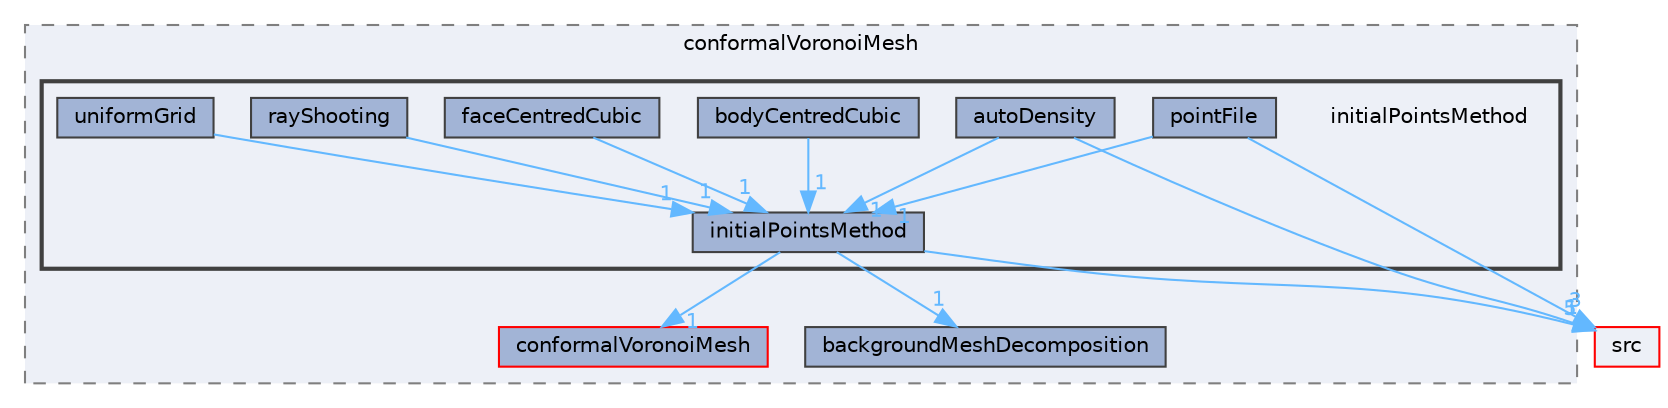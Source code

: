 digraph "applications/utilities/mesh/generation/foamyMesh/conformalVoronoiMesh/initialPointsMethod"
{
 // LATEX_PDF_SIZE
  bgcolor="transparent";
  edge [fontname=Helvetica,fontsize=10,labelfontname=Helvetica,labelfontsize=10];
  node [fontname=Helvetica,fontsize=10,shape=box,height=0.2,width=0.4];
  compound=true
  subgraph clusterdir_616e89101b4d92e7765258ddbabd9ee1 {
    graph [ bgcolor="#edf0f7", pencolor="grey50", label="conformalVoronoiMesh", fontname=Helvetica,fontsize=10 style="filled,dashed", URL="dir_616e89101b4d92e7765258ddbabd9ee1.html",tooltip=""]
  dir_38479fab6fd543e227b5b42ac4c0dfc7 [label="conformalVoronoiMesh", fillcolor="#a2b4d6", color="red", style="filled", URL="dir_38479fab6fd543e227b5b42ac4c0dfc7.html",tooltip=""];
  dir_bc43d8325f9052bcda93babf76ac9548 [label="backgroundMeshDecomposition", fillcolor="#a2b4d6", color="grey25", style="filled", URL="dir_bc43d8325f9052bcda93babf76ac9548.html",tooltip=""];
  subgraph clusterdir_8fe8a2be90de25befe5b2e9b512a52aa {
    graph [ bgcolor="#edf0f7", pencolor="grey25", label="", fontname=Helvetica,fontsize=10 style="filled,bold", URL="dir_8fe8a2be90de25befe5b2e9b512a52aa.html",tooltip=""]
    dir_8fe8a2be90de25befe5b2e9b512a52aa [shape=plaintext, label="initialPointsMethod"];
  dir_fb788151beb32d24d5bd35e70d334477 [label="autoDensity", fillcolor="#a2b4d6", color="grey25", style="filled", URL="dir_fb788151beb32d24d5bd35e70d334477.html",tooltip=""];
  dir_576d8ab76c9ccd62de22f51d7650b863 [label="bodyCentredCubic", fillcolor="#a2b4d6", color="grey25", style="filled", URL="dir_576d8ab76c9ccd62de22f51d7650b863.html",tooltip=""];
  dir_e8972ac043c0902de7bd80cf474f90ad [label="faceCentredCubic", fillcolor="#a2b4d6", color="grey25", style="filled", URL="dir_e8972ac043c0902de7bd80cf474f90ad.html",tooltip=""];
  dir_6320d834263f3367c754599438b3baf0 [label="initialPointsMethod", fillcolor="#a2b4d6", color="grey25", style="filled", URL="dir_6320d834263f3367c754599438b3baf0.html",tooltip=""];
  dir_eeb7c4a09aabcd52fb2019eb2a241756 [label="pointFile", fillcolor="#a2b4d6", color="grey25", style="filled", URL="dir_eeb7c4a09aabcd52fb2019eb2a241756.html",tooltip=""];
  dir_2e0ab61769220388b215670742cc3d26 [label="rayShooting", fillcolor="#a2b4d6", color="grey25", style="filled", URL="dir_2e0ab61769220388b215670742cc3d26.html",tooltip=""];
  dir_81cdc1aec1ec9403756258b8b55ffd22 [label="uniformGrid", fillcolor="#a2b4d6", color="grey25", style="filled", URL="dir_81cdc1aec1ec9403756258b8b55ffd22.html",tooltip=""];
  }
  }
  dir_68267d1309a1af8e8297ef4c3efbcdba [label="src", fillcolor="#edf0f7", color="red", style="filled", URL="dir_68267d1309a1af8e8297ef4c3efbcdba.html",tooltip=""];
  dir_fb788151beb32d24d5bd35e70d334477->dir_6320d834263f3367c754599438b3baf0 [headlabel="1", labeldistance=1.5 headhref="dir_000168_001851.html" href="dir_000168_001851.html" color="steelblue1" fontcolor="steelblue1"];
  dir_fb788151beb32d24d5bd35e70d334477->dir_68267d1309a1af8e8297ef4c3efbcdba [headlabel="1", labeldistance=1.5 headhref="dir_000168_003729.html" href="dir_000168_003729.html" color="steelblue1" fontcolor="steelblue1"];
  dir_576d8ab76c9ccd62de22f51d7650b863->dir_6320d834263f3367c754599438b3baf0 [headlabel="1", labeldistance=1.5 headhref="dir_000312_001851.html" href="dir_000312_001851.html" color="steelblue1" fontcolor="steelblue1"];
  dir_e8972ac043c0902de7bd80cf474f90ad->dir_6320d834263f3367c754599438b3baf0 [headlabel="1", labeldistance=1.5 headhref="dir_001254_001851.html" href="dir_001254_001851.html" color="steelblue1" fontcolor="steelblue1"];
  dir_6320d834263f3367c754599438b3baf0->dir_38479fab6fd543e227b5b42ac4c0dfc7 [headlabel="1", labeldistance=1.5 headhref="dir_001851_000607.html" href="dir_001851_000607.html" color="steelblue1" fontcolor="steelblue1"];
  dir_6320d834263f3367c754599438b3baf0->dir_68267d1309a1af8e8297ef4c3efbcdba [headlabel="5", labeldistance=1.5 headhref="dir_001851_003729.html" href="dir_001851_003729.html" color="steelblue1" fontcolor="steelblue1"];
  dir_6320d834263f3367c754599438b3baf0->dir_bc43d8325f9052bcda93babf76ac9548 [headlabel="1", labeldistance=1.5 headhref="dir_001851_000180.html" href="dir_001851_000180.html" color="steelblue1" fontcolor="steelblue1"];
  dir_eeb7c4a09aabcd52fb2019eb2a241756->dir_6320d834263f3367c754599438b3baf0 [headlabel="1", labeldistance=1.5 headhref="dir_002943_001851.html" href="dir_002943_001851.html" color="steelblue1" fontcolor="steelblue1"];
  dir_eeb7c4a09aabcd52fb2019eb2a241756->dir_68267d1309a1af8e8297ef4c3efbcdba [headlabel="3", labeldistance=1.5 headhref="dir_002943_003729.html" href="dir_002943_003729.html" color="steelblue1" fontcolor="steelblue1"];
  dir_2e0ab61769220388b215670742cc3d26->dir_6320d834263f3367c754599438b3baf0 [headlabel="1", labeldistance=1.5 headhref="dir_003208_001851.html" href="dir_003208_001851.html" color="steelblue1" fontcolor="steelblue1"];
  dir_81cdc1aec1ec9403756258b8b55ffd22->dir_6320d834263f3367c754599438b3baf0 [headlabel="1", labeldistance=1.5 headhref="dir_004215_001851.html" href="dir_004215_001851.html" color="steelblue1" fontcolor="steelblue1"];
}
